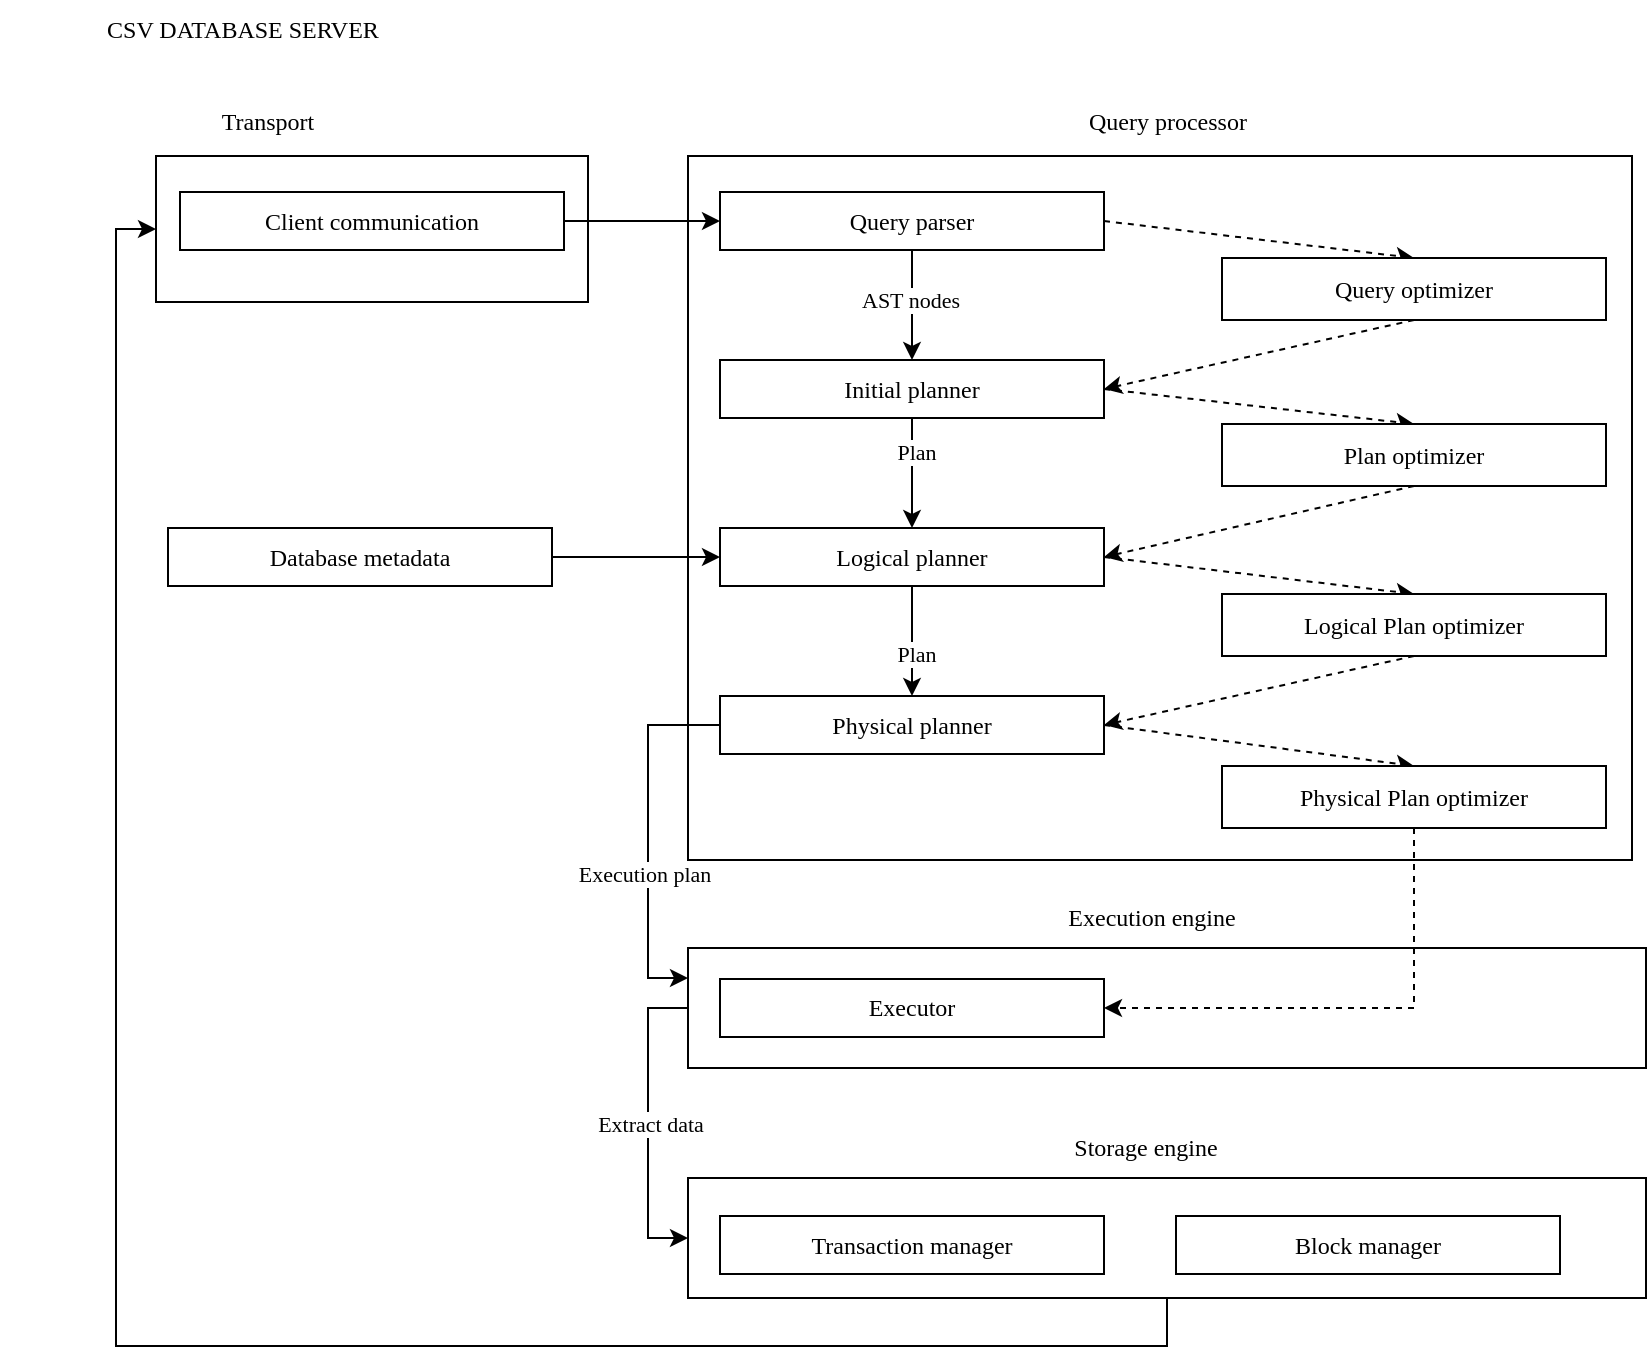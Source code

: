 <mxfile version="24.8.3" pages="3">
  <diagram id="ZJeyKCydG8jYvzj29axk" name="DB Server">
    <mxGraphModel dx="996" dy="569" grid="0" gridSize="10" guides="1" tooltips="1" connect="1" arrows="1" fold="1" page="1" pageScale="1" pageWidth="850" pageHeight="1100" math="0" shadow="0">
      <root>
        <mxCell id="0" />
        <mxCell id="1" parent="0" />
        <mxCell id="WxizI4OXyyZ4l9TDJIUF-4" value="" style="rounded=0;whiteSpace=wrap;html=1;fontFamily=Source Code Pro;fontSource=https%3A%2F%2Ffonts.googleapis.com%2Fcss%3Ffamily%3DSource%2BCode%2BPro;" parent="1" vertex="1">
          <mxGeometry x="359" y="85" width="472" height="352" as="geometry" />
        </mxCell>
        <mxCell id="WxizI4OXyyZ4l9TDJIUF-5" value="Query processor" style="text;html=1;align=center;verticalAlign=middle;whiteSpace=wrap;rounded=0;fontFamily=Source Code Pro;fontSource=https%3A%2F%2Ffonts.googleapis.com%2Fcss%3Ffamily%3DSource%2BCode%2BPro;" parent="1" vertex="1">
          <mxGeometry x="542.5" y="53" width="112" height="30" as="geometry" />
        </mxCell>
        <mxCell id="MJCL_ZzobsyUD83ll3R1-2" style="edgeStyle=orthogonalEdgeStyle;rounded=0;orthogonalLoop=1;jettySize=auto;html=1;fontFamily=Source Code Pro;fontSource=https%3A%2F%2Ffonts.googleapis.com%2Fcss%3Ffamily%3DSource%2BCode%2BPro;" parent="1" source="WxizI4OXyyZ4l9TDJIUF-6" target="MJCL_ZzobsyUD83ll3R1-1" edge="1">
          <mxGeometry relative="1" as="geometry" />
        </mxCell>
        <mxCell id="MJCL_ZzobsyUD83ll3R1-3" value="AST nodes" style="edgeLabel;html=1;align=center;verticalAlign=middle;resizable=0;points=[];fontFamily=Source Code Pro;fontSource=https%3A%2F%2Ffonts.googleapis.com%2Fcss%3Ffamily%3DSource%2BCode%2BPro;" parent="MJCL_ZzobsyUD83ll3R1-2" vertex="1" connectable="0">
          <mxGeometry x="-0.098" y="-1" relative="1" as="geometry">
            <mxPoint as="offset" />
          </mxGeometry>
        </mxCell>
        <mxCell id="MJCL_ZzobsyUD83ll3R1-5" style="rounded=0;orthogonalLoop=1;jettySize=auto;html=1;exitX=1;exitY=0.5;exitDx=0;exitDy=0;entryX=0.5;entryY=0;entryDx=0;entryDy=0;dashed=1;fontFamily=Source Code Pro;fontSource=https%3A%2F%2Ffonts.googleapis.com%2Fcss%3Ffamily%3DSource%2BCode%2BPro;" parent="1" source="WxizI4OXyyZ4l9TDJIUF-6" target="WxizI4OXyyZ4l9TDJIUF-7" edge="1">
          <mxGeometry relative="1" as="geometry" />
        </mxCell>
        <mxCell id="WxizI4OXyyZ4l9TDJIUF-6" value="Query parser" style="rounded=0;whiteSpace=wrap;html=1;fontFamily=Source Code Pro;fontSource=https%3A%2F%2Ffonts.googleapis.com%2Fcss%3Ffamily%3DSource%2BCode%2BPro;" parent="1" vertex="1">
          <mxGeometry x="375" y="103" width="192" height="29" as="geometry" />
        </mxCell>
        <mxCell id="MJCL_ZzobsyUD83ll3R1-6" style="rounded=0;orthogonalLoop=1;jettySize=auto;html=1;entryX=1;entryY=0.5;entryDx=0;entryDy=0;exitX=0.5;exitY=1;exitDx=0;exitDy=0;dashed=1;fontFamily=Source Code Pro;fontSource=https%3A%2F%2Ffonts.googleapis.com%2Fcss%3Ffamily%3DSource%2BCode%2BPro;" parent="1" source="WxizI4OXyyZ4l9TDJIUF-7" target="MJCL_ZzobsyUD83ll3R1-1" edge="1">
          <mxGeometry relative="1" as="geometry" />
        </mxCell>
        <mxCell id="WxizI4OXyyZ4l9TDJIUF-7" value="Query optimizer" style="rounded=0;whiteSpace=wrap;html=1;fontFamily=Source Code Pro;fontSource=https%3A%2F%2Ffonts.googleapis.com%2Fcss%3Ffamily%3DSource%2BCode%2BPro;" parent="1" vertex="1">
          <mxGeometry x="626" y="136" width="192" height="31" as="geometry" />
        </mxCell>
        <mxCell id="MJCL_ZzobsyUD83ll3R1-13" style="edgeStyle=orthogonalEdgeStyle;rounded=0;orthogonalLoop=1;jettySize=auto;html=1;entryX=0.5;entryY=0;entryDx=0;entryDy=0;fontFamily=Source Code Pro;fontSource=https%3A%2F%2Ffonts.googleapis.com%2Fcss%3Ffamily%3DSource%2BCode%2BPro;" parent="1" source="MJCL_ZzobsyUD83ll3R1-1" target="MJCL_ZzobsyUD83ll3R1-12" edge="1">
          <mxGeometry relative="1" as="geometry" />
        </mxCell>
        <mxCell id="MJCL_ZzobsyUD83ll3R1-22" value="Plan" style="edgeLabel;html=1;align=center;verticalAlign=middle;resizable=0;points=[];fontFamily=Source Code Pro;fontSource=https%3A%2F%2Ffonts.googleapis.com%2Fcss%3Ffamily%3DSource%2BCode%2BPro;" parent="MJCL_ZzobsyUD83ll3R1-13" vertex="1" connectable="0">
          <mxGeometry x="-0.4" y="2" relative="1" as="geometry">
            <mxPoint as="offset" />
          </mxGeometry>
        </mxCell>
        <mxCell id="MJCL_ZzobsyUD83ll3R1-16" style="rounded=0;orthogonalLoop=1;jettySize=auto;html=1;exitX=1;exitY=0.5;exitDx=0;exitDy=0;entryX=0.5;entryY=0;entryDx=0;entryDy=0;dashed=1;fontFamily=Source Code Pro;fontSource=https%3A%2F%2Ffonts.googleapis.com%2Fcss%3Ffamily%3DSource%2BCode%2BPro;" parent="1" source="MJCL_ZzobsyUD83ll3R1-1" target="MJCL_ZzobsyUD83ll3R1-14" edge="1">
          <mxGeometry relative="1" as="geometry" />
        </mxCell>
        <mxCell id="MJCL_ZzobsyUD83ll3R1-1" value="Initial planner" style="rounded=0;whiteSpace=wrap;html=1;fontFamily=Source Code Pro;fontSource=https%3A%2F%2Ffonts.googleapis.com%2Fcss%3Ffamily%3DSource%2BCode%2BPro;" parent="1" vertex="1">
          <mxGeometry x="375" y="187" width="192" height="29" as="geometry" />
        </mxCell>
        <mxCell id="MJCL_ZzobsyUD83ll3R1-9" style="edgeStyle=orthogonalEdgeStyle;rounded=0;orthogonalLoop=1;jettySize=auto;html=1;exitX=1;exitY=0.5;exitDx=0;exitDy=0;entryX=0;entryY=0.5;entryDx=0;entryDy=0;fontFamily=Source Code Pro;fontSource=https%3A%2F%2Ffonts.googleapis.com%2Fcss%3Ffamily%3DSource%2BCode%2BPro;" parent="1" source="MJCL_ZzobsyUD83ll3R1-8" target="MJCL_ZzobsyUD83ll3R1-12" edge="1">
          <mxGeometry relative="1" as="geometry" />
        </mxCell>
        <mxCell id="MJCL_ZzobsyUD83ll3R1-8" value="Database metadata" style="rounded=0;whiteSpace=wrap;html=1;fontFamily=Source Code Pro;fontSource=https%3A%2F%2Ffonts.googleapis.com%2Fcss%3Ffamily%3DSource%2BCode%2BPro;" parent="1" vertex="1">
          <mxGeometry x="99" y="271" width="192" height="29" as="geometry" />
        </mxCell>
        <mxCell id="MJCL_ZzobsyUD83ll3R1-20" style="rounded=0;orthogonalLoop=1;jettySize=auto;html=1;entryX=0.5;entryY=0;entryDx=0;entryDy=0;dashed=1;exitX=1;exitY=0.5;exitDx=0;exitDy=0;fontFamily=Source Code Pro;fontSource=https%3A%2F%2Ffonts.googleapis.com%2Fcss%3Ffamily%3DSource%2BCode%2BPro;" parent="1" source="MJCL_ZzobsyUD83ll3R1-12" target="MJCL_ZzobsyUD83ll3R1-19" edge="1">
          <mxGeometry relative="1" as="geometry" />
        </mxCell>
        <mxCell id="MJCL_ZzobsyUD83ll3R1-21" value="" style="edgeStyle=orthogonalEdgeStyle;rounded=0;orthogonalLoop=1;jettySize=auto;html=1;fontFamily=Source Code Pro;fontSource=https%3A%2F%2Ffonts.googleapis.com%2Fcss%3Ffamily%3DSource%2BCode%2BPro;" parent="1" source="MJCL_ZzobsyUD83ll3R1-12" target="MJCL_ZzobsyUD83ll3R1-18" edge="1">
          <mxGeometry relative="1" as="geometry" />
        </mxCell>
        <mxCell id="MJCL_ZzobsyUD83ll3R1-23" value="Plan" style="edgeLabel;html=1;align=center;verticalAlign=middle;resizable=0;points=[];fontFamily=Source Code Pro;fontSource=https%3A%2F%2Ffonts.googleapis.com%2Fcss%3Ffamily%3DSource%2BCode%2BPro;" parent="MJCL_ZzobsyUD83ll3R1-21" vertex="1" connectable="0">
          <mxGeometry x="0.227" y="2" relative="1" as="geometry">
            <mxPoint as="offset" />
          </mxGeometry>
        </mxCell>
        <mxCell id="MJCL_ZzobsyUD83ll3R1-12" value="Logical planner" style="rounded=0;whiteSpace=wrap;html=1;fontFamily=Source Code Pro;fontSource=https%3A%2F%2Ffonts.googleapis.com%2Fcss%3Ffamily%3DSource%2BCode%2BPro;" parent="1" vertex="1">
          <mxGeometry x="375" y="271" width="192" height="29" as="geometry" />
        </mxCell>
        <mxCell id="MJCL_ZzobsyUD83ll3R1-17" style="rounded=0;orthogonalLoop=1;jettySize=auto;html=1;exitX=0.5;exitY=1;exitDx=0;exitDy=0;entryX=1;entryY=0.5;entryDx=0;entryDy=0;dashed=1;fontFamily=Source Code Pro;fontSource=https%3A%2F%2Ffonts.googleapis.com%2Fcss%3Ffamily%3DSource%2BCode%2BPro;" parent="1" source="MJCL_ZzobsyUD83ll3R1-14" target="MJCL_ZzobsyUD83ll3R1-12" edge="1">
          <mxGeometry relative="1" as="geometry" />
        </mxCell>
        <mxCell id="MJCL_ZzobsyUD83ll3R1-14" value="Plan optimizer" style="rounded=0;whiteSpace=wrap;html=1;fontFamily=Source Code Pro;fontSource=https%3A%2F%2Ffonts.googleapis.com%2Fcss%3Ffamily%3DSource%2BCode%2BPro;" parent="1" vertex="1">
          <mxGeometry x="626" y="219" width="192" height="31" as="geometry" />
        </mxCell>
        <mxCell id="MJCL_ZzobsyUD83ll3R1-30" style="rounded=0;orthogonalLoop=1;jettySize=auto;html=1;exitX=1;exitY=0.5;exitDx=0;exitDy=0;entryX=0.5;entryY=0;entryDx=0;entryDy=0;dashed=1;fontFamily=Source Code Pro;fontSource=https%3A%2F%2Ffonts.googleapis.com%2Fcss%3Ffamily%3DSource%2BCode%2BPro;" parent="1" source="MJCL_ZzobsyUD83ll3R1-18" target="MJCL_ZzobsyUD83ll3R1-29" edge="1">
          <mxGeometry relative="1" as="geometry" />
        </mxCell>
        <mxCell id="MJCL_ZzobsyUD83ll3R1-39" style="edgeStyle=orthogonalEdgeStyle;rounded=0;orthogonalLoop=1;jettySize=auto;html=1;entryX=0;entryY=0.25;entryDx=0;entryDy=0;fontFamily=Source Code Pro;fontSource=https%3A%2F%2Ffonts.googleapis.com%2Fcss%3Ffamily%3DSource%2BCode%2BPro;" parent="1" source="MJCL_ZzobsyUD83ll3R1-18" target="MJCL_ZzobsyUD83ll3R1-25" edge="1">
          <mxGeometry relative="1" as="geometry">
            <Array as="points">
              <mxPoint x="339" y="370" />
              <mxPoint x="339" y="496" />
            </Array>
          </mxGeometry>
        </mxCell>
        <mxCell id="X58v9qE8UOtlCZ12k9Ub-4" value="Execution plan" style="edgeLabel;html=1;align=center;verticalAlign=middle;resizable=0;points=[];fontFamily=Source Code Pro;fontSource=https%3A%2F%2Ffonts.googleapis.com%2Fcss%3Ffamily%3DSource%2BCode%2BPro;" parent="MJCL_ZzobsyUD83ll3R1-39" vertex="1" connectable="0">
          <mxGeometry x="0.208" y="-2" relative="1" as="geometry">
            <mxPoint as="offset" />
          </mxGeometry>
        </mxCell>
        <mxCell id="MJCL_ZzobsyUD83ll3R1-18" value="Physical planner" style="rounded=0;whiteSpace=wrap;html=1;fontFamily=Source Code Pro;fontSource=https%3A%2F%2Ffonts.googleapis.com%2Fcss%3Ffamily%3DSource%2BCode%2BPro;" parent="1" vertex="1">
          <mxGeometry x="375" y="355" width="192" height="29" as="geometry" />
        </mxCell>
        <mxCell id="MJCL_ZzobsyUD83ll3R1-24" style="rounded=0;orthogonalLoop=1;jettySize=auto;html=1;exitX=0.5;exitY=1;exitDx=0;exitDy=0;entryX=1;entryY=0.5;entryDx=0;entryDy=0;dashed=1;fontFamily=Source Code Pro;fontSource=https%3A%2F%2Ffonts.googleapis.com%2Fcss%3Ffamily%3DSource%2BCode%2BPro;" parent="1" source="MJCL_ZzobsyUD83ll3R1-19" target="MJCL_ZzobsyUD83ll3R1-18" edge="1">
          <mxGeometry relative="1" as="geometry" />
        </mxCell>
        <mxCell id="MJCL_ZzobsyUD83ll3R1-19" value="Logical Plan optimizer" style="rounded=0;whiteSpace=wrap;html=1;fontFamily=Source Code Pro;fontSource=https%3A%2F%2Ffonts.googleapis.com%2Fcss%3Ffamily%3DSource%2BCode%2BPro;" parent="1" vertex="1">
          <mxGeometry x="626" y="304" width="192" height="31" as="geometry" />
        </mxCell>
        <mxCell id="MJCL_ZzobsyUD83ll3R1-38" style="edgeStyle=orthogonalEdgeStyle;rounded=0;orthogonalLoop=1;jettySize=auto;html=1;entryX=0;entryY=0.5;entryDx=0;entryDy=0;exitX=0;exitY=0.5;exitDx=0;exitDy=0;fontFamily=Source Code Pro;fontSource=https%3A%2F%2Ffonts.googleapis.com%2Fcss%3Ffamily%3DSource%2BCode%2BPro;" parent="1" source="MJCL_ZzobsyUD83ll3R1-25" target="MJCL_ZzobsyUD83ll3R1-33" edge="1">
          <mxGeometry relative="1" as="geometry" />
        </mxCell>
        <mxCell id="X58v9qE8UOtlCZ12k9Ub-5" value="Extract data" style="edgeLabel;html=1;align=center;verticalAlign=middle;resizable=0;points=[];fontFamily=Source Code Pro;fontSource=https%3A%2F%2Ffonts.googleapis.com%2Fcss%3Ffamily%3DSource%2BCode%2BPro;" parent="MJCL_ZzobsyUD83ll3R1-38" vertex="1" connectable="0">
          <mxGeometry x="0.003" y="1" relative="1" as="geometry">
            <mxPoint as="offset" />
          </mxGeometry>
        </mxCell>
        <mxCell id="MJCL_ZzobsyUD83ll3R1-25" value="" style="rounded=0;whiteSpace=wrap;html=1;fontFamily=Source Code Pro;fontSource=https%3A%2F%2Ffonts.googleapis.com%2Fcss%3Ffamily%3DSource%2BCode%2BPro;" parent="1" vertex="1">
          <mxGeometry x="359" y="481" width="479" height="60" as="geometry" />
        </mxCell>
        <mxCell id="MJCL_ZzobsyUD83ll3R1-26" value="Execution engine" style="text;html=1;align=center;verticalAlign=middle;whiteSpace=wrap;rounded=0;fontFamily=Source Code Pro;fontSource=https%3A%2F%2Ffonts.googleapis.com%2Fcss%3Ffamily%3DSource%2BCode%2BPro;" parent="1" vertex="1">
          <mxGeometry x="535" y="451" width="112" height="30" as="geometry" />
        </mxCell>
        <mxCell id="MJCL_ZzobsyUD83ll3R1-28" value="Executor" style="rounded=0;whiteSpace=wrap;html=1;fontFamily=Source Code Pro;fontSource=https%3A%2F%2Ffonts.googleapis.com%2Fcss%3Ffamily%3DSource%2BCode%2BPro;" parent="1" vertex="1">
          <mxGeometry x="375" y="496.5" width="192" height="29" as="geometry" />
        </mxCell>
        <mxCell id="MJCL_ZzobsyUD83ll3R1-32" style="edgeStyle=orthogonalEdgeStyle;rounded=0;orthogonalLoop=1;jettySize=auto;html=1;exitX=0.5;exitY=1;exitDx=0;exitDy=0;entryX=1;entryY=0.5;entryDx=0;entryDy=0;dashed=1;fontFamily=Source Code Pro;fontSource=https%3A%2F%2Ffonts.googleapis.com%2Fcss%3Ffamily%3DSource%2BCode%2BPro;" parent="1" source="MJCL_ZzobsyUD83ll3R1-29" target="MJCL_ZzobsyUD83ll3R1-28" edge="1">
          <mxGeometry relative="1" as="geometry" />
        </mxCell>
        <mxCell id="MJCL_ZzobsyUD83ll3R1-29" value="Physical Plan optimizer" style="rounded=0;whiteSpace=wrap;html=1;fontFamily=Source Code Pro;fontSource=https%3A%2F%2Ffonts.googleapis.com%2Fcss%3Ffamily%3DSource%2BCode%2BPro;" parent="1" vertex="1">
          <mxGeometry x="626" y="390" width="192" height="31" as="geometry" />
        </mxCell>
        <mxCell id="X58v9qE8UOtlCZ12k9Ub-3" style="edgeStyle=orthogonalEdgeStyle;rounded=0;orthogonalLoop=1;jettySize=auto;html=1;entryX=0;entryY=0.5;entryDx=0;entryDy=0;fontFamily=Source Code Pro;fontSource=https%3A%2F%2Ffonts.googleapis.com%2Fcss%3Ffamily%3DSource%2BCode%2BPro;" parent="1" source="MJCL_ZzobsyUD83ll3R1-33" target="MJCL_ZzobsyUD83ll3R1-40" edge="1">
          <mxGeometry relative="1" as="geometry">
            <Array as="points">
              <mxPoint x="598" y="680" />
              <mxPoint x="73" y="680" />
              <mxPoint x="73" y="122" />
            </Array>
          </mxGeometry>
        </mxCell>
        <mxCell id="MJCL_ZzobsyUD83ll3R1-33" value="" style="rounded=0;whiteSpace=wrap;html=1;fontFamily=Source Code Pro;fontSource=https%3A%2F%2Ffonts.googleapis.com%2Fcss%3Ffamily%3DSource%2BCode%2BPro;" parent="1" vertex="1">
          <mxGeometry x="359" y="596" width="479" height="60" as="geometry" />
        </mxCell>
        <mxCell id="MJCL_ZzobsyUD83ll3R1-34" value="Storage engine" style="text;html=1;align=center;verticalAlign=middle;whiteSpace=wrap;rounded=0;fontFamily=Source Code Pro;fontSource=https%3A%2F%2Ffonts.googleapis.com%2Fcss%3Ffamily%3DSource%2BCode%2BPro;" parent="1" vertex="1">
          <mxGeometry x="532" y="566" width="112" height="30" as="geometry" />
        </mxCell>
        <mxCell id="MJCL_ZzobsyUD83ll3R1-35" value="Transaction manager" style="rounded=0;whiteSpace=wrap;html=1;fontFamily=Source Code Pro;fontSource=https%3A%2F%2Ffonts.googleapis.com%2Fcss%3Ffamily%3DSource%2BCode%2BPro;" parent="1" vertex="1">
          <mxGeometry x="375" y="615" width="192" height="29" as="geometry" />
        </mxCell>
        <mxCell id="MJCL_ZzobsyUD83ll3R1-36" value="Block manager" style="rounded=0;whiteSpace=wrap;html=1;fontFamily=Source Code Pro;fontSource=https%3A%2F%2Ffonts.googleapis.com%2Fcss%3Ffamily%3DSource%2BCode%2BPro;" parent="1" vertex="1">
          <mxGeometry x="603" y="615" width="192" height="29" as="geometry" />
        </mxCell>
        <mxCell id="MJCL_ZzobsyUD83ll3R1-37" style="edgeStyle=orthogonalEdgeStyle;rounded=0;orthogonalLoop=1;jettySize=auto;html=1;exitX=0.5;exitY=1;exitDx=0;exitDy=0;fontFamily=Source Code Pro;fontSource=https%3A%2F%2Ffonts.googleapis.com%2Fcss%3Ffamily%3DSource%2BCode%2BPro;" parent="1" source="MJCL_ZzobsyUD83ll3R1-8" target="MJCL_ZzobsyUD83ll3R1-8" edge="1">
          <mxGeometry relative="1" as="geometry" />
        </mxCell>
        <mxCell id="MJCL_ZzobsyUD83ll3R1-40" value="" style="rounded=0;whiteSpace=wrap;html=1;fontFamily=Source Code Pro;fontSource=https%3A%2F%2Ffonts.googleapis.com%2Fcss%3Ffamily%3DSource%2BCode%2BPro;" parent="1" vertex="1">
          <mxGeometry x="93" y="85" width="216" height="73" as="geometry" />
        </mxCell>
        <mxCell id="MJCL_ZzobsyUD83ll3R1-41" value="Transport" style="text;html=1;align=center;verticalAlign=middle;whiteSpace=wrap;rounded=0;fontFamily=Source Code Pro;fontSource=https%3A%2F%2Ffonts.googleapis.com%2Fcss%3Ffamily%3DSource%2BCode%2BPro;" parent="1" vertex="1">
          <mxGeometry x="93" y="53" width="112" height="30" as="geometry" />
        </mxCell>
        <mxCell id="MJCL_ZzobsyUD83ll3R1-43" style="edgeStyle=orthogonalEdgeStyle;rounded=0;orthogonalLoop=1;jettySize=auto;html=1;entryX=0;entryY=0.5;entryDx=0;entryDy=0;fontFamily=Source Code Pro;fontSource=https%3A%2F%2Ffonts.googleapis.com%2Fcss%3Ffamily%3DSource%2BCode%2BPro;" parent="1" source="MJCL_ZzobsyUD83ll3R1-42" target="WxizI4OXyyZ4l9TDJIUF-6" edge="1">
          <mxGeometry relative="1" as="geometry" />
        </mxCell>
        <mxCell id="MJCL_ZzobsyUD83ll3R1-42" value="Client communication" style="rounded=0;whiteSpace=wrap;html=1;fontFamily=Source Code Pro;fontSource=https%3A%2F%2Ffonts.googleapis.com%2Fcss%3Ffamily%3DSource%2BCode%2BPro;" parent="1" vertex="1">
          <mxGeometry x="105" y="103" width="192" height="29" as="geometry" />
        </mxCell>
        <mxCell id="X58v9qE8UOtlCZ12k9Ub-1" value="CSV DATABASE SERVER" style="text;html=1;align=center;verticalAlign=middle;whiteSpace=wrap;rounded=0;fontFamily=Source Code Pro;fontSource=https%3A%2F%2Ffonts.googleapis.com%2Fcss%3Ffamily%3DSource%2BCode%2BPro;" parent="1" vertex="1">
          <mxGeometry x="15" y="7" width="243" height="30" as="geometry" />
        </mxCell>
      </root>
    </mxGraphModel>
  </diagram>
  <diagram id="PaK5P4QrIbS_y6s2ydXr" name="Transport">
    <mxGraphModel dx="996" dy="569" grid="0" gridSize="10" guides="1" tooltips="1" connect="1" arrows="1" fold="1" page="1" pageScale="1" pageWidth="850" pageHeight="1100" math="0" shadow="0">
      <root>
        <mxCell id="0" />
        <mxCell id="1" parent="0" />
        <mxCell id="4sREuUIhADithnzwrGFS-1" value="Transport&amp;nbsp;" style="swimlane;fontStyle=1;align=center;verticalAlign=top;childLayout=stackLayout;horizontal=1;startSize=26;horizontalStack=0;resizeParent=1;resizeParentMax=0;resizeLast=0;collapsible=1;marginBottom=0;whiteSpace=wrap;html=1;fontFamily=Source Code Pro;fontSource=https%3A%2F%2Ffonts.googleapis.com%2Fcss%3Ffamily%3DSource%2BCode%2BPro;" vertex="1" parent="1">
          <mxGeometry x="300" y="200" width="160" height="138" as="geometry" />
        </mxCell>
        <mxCell id="4sREuUIhADithnzwrGFS-2" value="" style="line;strokeWidth=1;fillColor=none;align=left;verticalAlign=middle;spacingTop=-1;spacingLeft=3;spacingRight=3;rotatable=0;labelPosition=right;points=[];portConstraint=eastwest;strokeColor=inherit;fontFamily=Source Code Pro;fontSource=https%3A%2F%2Ffonts.googleapis.com%2Fcss%3Ffamily%3DSource%2BCode%2BPro;" vertex="1" parent="4sREuUIhADithnzwrGFS-1">
          <mxGeometry y="26" width="160" height="8" as="geometry" />
        </mxCell>
        <mxCell id="4sREuUIhADithnzwrGFS-3" value="+ open():" style="text;strokeColor=none;fillColor=none;align=left;verticalAlign=top;spacingLeft=4;spacingRight=4;overflow=hidden;rotatable=0;points=[[0,0.5],[1,0.5]];portConstraint=eastwest;whiteSpace=wrap;html=1;fontFamily=Source Code Pro;fontSource=https%3A%2F%2Ffonts.googleapis.com%2Fcss%3Ffamily%3DSource%2BCode%2BPro;" vertex="1" parent="4sREuUIhADithnzwrGFS-1">
          <mxGeometry y="34" width="160" height="26" as="geometry" />
        </mxCell>
        <mxCell id="4sREuUIhADithnzwrGFS-4" value="+ close():&amp;nbsp;" style="text;strokeColor=none;fillColor=none;align=left;verticalAlign=top;spacingLeft=4;spacingRight=4;overflow=hidden;rotatable=0;points=[[0,0.5],[1,0.5]];portConstraint=eastwest;whiteSpace=wrap;html=1;fontFamily=Source Code Pro;fontSource=https%3A%2F%2Ffonts.googleapis.com%2Fcss%3Ffamily%3DSource%2BCode%2BPro;" vertex="1" parent="4sREuUIhADithnzwrGFS-1">
          <mxGeometry y="60" width="160" height="26" as="geometry" />
        </mxCell>
        <mxCell id="4sREuUIhADithnzwrGFS-5" value="+ query():" style="text;strokeColor=none;fillColor=none;align=left;verticalAlign=top;spacingLeft=4;spacingRight=4;overflow=hidden;rotatable=0;points=[[0,0.5],[1,0.5]];portConstraint=eastwest;whiteSpace=wrap;html=1;fontFamily=Source Code Pro;fontSource=https%3A%2F%2Ffonts.googleapis.com%2Fcss%3Ffamily%3DSource%2BCode%2BPro;" vertex="1" parent="4sREuUIhADithnzwrGFS-1">
          <mxGeometry y="86" width="160" height="26" as="geometry" />
        </mxCell>
        <mxCell id="4sREuUIhADithnzwrGFS-6" value="+ fetch_next()" style="text;strokeColor=none;fillColor=none;align=left;verticalAlign=top;spacingLeft=4;spacingRight=4;overflow=hidden;rotatable=0;points=[[0,0.5],[1,0.5]];portConstraint=eastwest;whiteSpace=wrap;html=1;fontFamily=Source Code Pro;fontSource=https%3A%2F%2Ffonts.googleapis.com%2Fcss%3Ffamily%3DSource%2BCode%2BPro;" vertex="1" parent="4sREuUIhADithnzwrGFS-1">
          <mxGeometry y="112" width="160" height="26" as="geometry" />
        </mxCell>
        <mxCell id="4sREuUIhADithnzwrGFS-7" value="" style="endArrow=classic;html=1;rounded=0;entryX=0;entryY=0.5;entryDx=0;entryDy=0;fontFamily=Source Code Pro;fontSource=https%3A%2F%2Ffonts.googleapis.com%2Fcss%3Ffamily%3DSource%2BCode%2BPro;" edge="1" parent="1" target="4sREuUIhADithnzwrGFS-4">
          <mxGeometry width="50" height="50" relative="1" as="geometry">
            <mxPoint x="160" y="273" as="sourcePoint" />
            <mxPoint x="210" y="260" as="targetPoint" />
          </mxGeometry>
        </mxCell>
        <mxCell id="4sREuUIhADithnzwrGFS-8" value="Client interface" style="text;html=1;align=center;verticalAlign=middle;whiteSpace=wrap;rounded=0;fontFamily=Source Code Pro;fontSource=https%3A%2F%2Ffonts.googleapis.com%2Fcss%3Ffamily%3DSource%2BCode%2BPro;" vertex="1" parent="1">
          <mxGeometry x="80" y="260" width="60" height="30" as="geometry" />
        </mxCell>
        <mxCell id="4sREuUIhADithnzwrGFS-9" value="Transport layer: Handling client request and network" style="text;html=1;align=center;verticalAlign=middle;whiteSpace=wrap;rounded=0;fontFamily=Source Code Pro;fontSource=https%3A%2F%2Ffonts.googleapis.com%2Fcss%3Ffamily%3DSource%2BCode%2BPro;" vertex="1" parent="1">
          <mxGeometry x="84" y="60" width="433" height="30" as="geometry" />
        </mxCell>
        <mxCell id="4sREuUIhADithnzwrGFS-10" value="" style="endArrow=classic;html=1;rounded=0;entryX=0;entryY=0.5;entryDx=0;entryDy=0;fontFamily=Source Code Pro;fontSource=https%3A%2F%2Ffonts.googleapis.com%2Fcss%3Ffamily%3DSource%2BCode%2BPro;" edge="1" parent="1">
          <mxGeometry width="50" height="50" relative="1" as="geometry">
            <mxPoint x="460" y="274.5" as="sourcePoint" />
            <mxPoint x="600" y="274.5" as="targetPoint" />
          </mxGeometry>
        </mxCell>
        <mxCell id="4sREuUIhADithnzwrGFS-11" value="DB Controller" style="text;html=1;align=center;verticalAlign=middle;whiteSpace=wrap;rounded=0;fontFamily=Source Code Pro;fontSource=https%3A%2F%2Ffonts.googleapis.com%2Fcss%3Ffamily%3DSource%2BCode%2BPro;" vertex="1" parent="1">
          <mxGeometry x="614" y="260" width="60" height="30" as="geometry" />
        </mxCell>
      </root>
    </mxGraphModel>
  </diagram>
  <diagram id="BzGdpBcB-blG2JNSWgJd" name="DB Controller">
    <mxGraphModel dx="996" dy="619" grid="0" gridSize="10" guides="1" tooltips="1" connect="1" arrows="1" fold="1" page="1" pageScale="1" pageWidth="1654" pageHeight="1169" math="0" shadow="0">
      <root>
        <mxCell id="0" />
        <mxCell id="1" parent="0" />
        <mxCell id="pP3oqSUNXqRz2xSubAqH-9" value="" style="rounded=0;whiteSpace=wrap;html=1;fillColor=#fff2cc;strokeColor=#d6b656;fontFamily=Source Code Pro;fontSource=https%3A%2F%2Ffonts.googleapis.com%2Fcss%3Ffamily%3DSource%2BCode%2BPro;" parent="1" vertex="1">
          <mxGeometry x="746" y="66" width="697" height="311" as="geometry" />
        </mxCell>
        <mxCell id="wD9UqjefQY-Ao8iBtKAN-4" value="DBController" style="swimlane;fontStyle=1;align=center;verticalAlign=top;childLayout=stackLayout;horizontal=1;startSize=26;horizontalStack=0;resizeParent=1;resizeParentMax=0;resizeLast=0;collapsible=1;marginBottom=0;whiteSpace=wrap;html=1;fontFamily=Source Code Pro;fontSource=https%3A%2F%2Ffonts.googleapis.com%2Fcss%3Ffamily%3DSource%2BCode%2BPro;" parent="1" vertex="1">
          <mxGeometry x="345" y="390" width="490" height="138" as="geometry" />
        </mxCell>
        <mxCell id="wD9UqjefQY-Ao8iBtKAN-6" value="" style="line;strokeWidth=1;fillColor=none;align=left;verticalAlign=middle;spacingTop=-1;spacingLeft=3;spacingRight=3;rotatable=0;labelPosition=right;points=[];portConstraint=eastwest;strokeColor=inherit;fontFamily=Source Code Pro;fontSource=https%3A%2F%2Ffonts.googleapis.com%2Fcss%3Ffamily%3DSource%2BCode%2BPro;" parent="wD9UqjefQY-Ao8iBtKAN-4" vertex="1">
          <mxGeometry y="26" width="490" height="8" as="geometry" />
        </mxCell>
        <mxCell id="wD9UqjefQY-Ao8iBtKAN-16" value="connect(folder: str|Path): ConnectionIdentity" style="text;strokeColor=none;fillColor=none;align=left;verticalAlign=top;spacingLeft=4;spacingRight=4;overflow=hidden;rotatable=0;points=[[0,0.5],[1,0.5]];portConstraint=eastwest;whiteSpace=wrap;html=1;fontFamily=Source Code Pro;fontSource=https%3A%2F%2Ffonts.googleapis.com%2Fcss%3Ffamily%3DSource%2BCode%2BPro;" parent="wD9UqjefQY-Ao8iBtKAN-4" vertex="1">
          <mxGeometry y="34" width="490" height="26" as="geometry" />
        </mxCell>
        <mxCell id="wD9UqjefQY-Ao8iBtKAN-15" value="disconnect(con: ConnectionIdentity)" style="text;strokeColor=none;fillColor=none;align=left;verticalAlign=top;spacingLeft=4;spacingRight=4;overflow=hidden;rotatable=0;points=[[0,0.5],[1,0.5]];portConstraint=eastwest;whiteSpace=wrap;html=1;fontFamily=Source Code Pro;fontSource=https%3A%2F%2Ffonts.googleapis.com%2Fcss%3Ffamily%3DSource%2BCode%2BPro;" parent="wD9UqjefQY-Ao8iBtKAN-4" vertex="1">
          <mxGeometry y="60" width="490" height="26" as="geometry" />
        </mxCell>
        <mxCell id="wD9UqjefQY-Ao8iBtKAN-22" value="execute_sql(con: ConnectionIdentity, sql_str) -&amp;gt; query_id" style="text;strokeColor=none;fillColor=none;align=left;verticalAlign=top;spacingLeft=4;spacingRight=4;overflow=hidden;rotatable=0;points=[[0,0.5],[1,0.5]];portConstraint=eastwest;whiteSpace=wrap;html=1;fontFamily=Source Code Pro;fontSource=https%3A%2F%2Ffonts.googleapis.com%2Fcss%3Ffamily%3DSource%2BCode%2BPro;" parent="wD9UqjefQY-Ao8iBtKAN-4" vertex="1">
          <mxGeometry y="86" width="490" height="26" as="geometry" />
        </mxCell>
        <mxCell id="wD9UqjefQY-Ao8iBtKAN-27" value="fetch_next(con: Connection, query_id: str): -&amp;gt; dict" style="text;strokeColor=none;fillColor=none;align=left;verticalAlign=top;spacingLeft=4;spacingRight=4;overflow=hidden;rotatable=0;points=[[0,0.5],[1,0.5]];portConstraint=eastwest;whiteSpace=wrap;html=1;fontFamily=Source Code Pro;fontSource=https%3A%2F%2Ffonts.googleapis.com%2Fcss%3Ffamily%3DSource%2BCode%2BPro;" parent="wD9UqjefQY-Ao8iBtKAN-4" vertex="1">
          <mxGeometry y="112" width="490" height="26" as="geometry" />
        </mxCell>
        <mxCell id="wD9UqjefQY-Ao8iBtKAN-17" value="ConnectionIdentity" style="swimlane;fontStyle=1;align=center;verticalAlign=top;childLayout=stackLayout;horizontal=1;startSize=26;horizontalStack=0;resizeParent=1;resizeParentMax=0;resizeLast=0;collapsible=1;marginBottom=0;whiteSpace=wrap;html=1;fontFamily=Source Code Pro;fontSource=https%3A%2F%2Ffonts.googleapis.com%2Fcss%3Ffamily%3DSource%2BCode%2BPro;" parent="1" vertex="1">
          <mxGeometry x="306" y="161" width="167" height="216" as="geometry" />
        </mxCell>
        <mxCell id="wD9UqjefQY-Ao8iBtKAN-18" value="id" style="text;strokeColor=none;fillColor=none;align=left;verticalAlign=top;spacingLeft=4;spacingRight=4;overflow=hidden;rotatable=0;points=[[0,0.5],[1,0.5]];portConstraint=eastwest;whiteSpace=wrap;html=1;fontFamily=Source Code Pro;fontSource=https%3A%2F%2Ffonts.googleapis.com%2Fcss%3Ffamily%3DSource%2BCode%2BPro;" parent="wD9UqjefQY-Ao8iBtKAN-17" vertex="1">
          <mxGeometry y="26" width="167" height="26" as="geometry" />
        </mxCell>
        <mxCell id="HBNKxupEHIowrGOEOryx-8" value="status" style="text;strokeColor=none;fillColor=none;align=left;verticalAlign=top;spacingLeft=4;spacingRight=4;overflow=hidden;rotatable=0;points=[[0,0.5],[1,0.5]];portConstraint=eastwest;whiteSpace=wrap;html=1;fontFamily=Source Code Pro;fontSource=https%3A%2F%2Ffonts.googleapis.com%2Fcss%3Ffamily%3DSource%2BCode%2BPro;" parent="wD9UqjefQY-Ao8iBtKAN-17" vertex="1">
          <mxGeometry y="52" width="167" height="26" as="geometry" />
        </mxCell>
        <mxCell id="HBNKxupEHIowrGOEOryx-9" value="createdAt" style="text;strokeColor=none;fillColor=none;align=left;verticalAlign=top;spacingLeft=4;spacingRight=4;overflow=hidden;rotatable=0;points=[[0,0.5],[1,0.5]];portConstraint=eastwest;whiteSpace=wrap;html=1;fontFamily=Source Code Pro;fontSource=https%3A%2F%2Ffonts.googleapis.com%2Fcss%3Ffamily%3DSource%2BCode%2BPro;" parent="wD9UqjefQY-Ao8iBtKAN-17" vertex="1">
          <mxGeometry y="78" width="167" height="26" as="geometry" />
        </mxCell>
        <mxCell id="oT7ZhfUnOxk8PlMInmZS-3" value="folder_path" style="text;strokeColor=none;fillColor=none;align=left;verticalAlign=top;spacingLeft=4;spacingRight=4;overflow=hidden;rotatable=0;points=[[0,0.5],[1,0.5]];portConstraint=eastwest;whiteSpace=wrap;html=1;fontFamily=Source Code Pro;fontSource=https%3A%2F%2Ffonts.googleapis.com%2Fcss%3Ffamily%3DSource%2BCode%2BPro;" vertex="1" parent="wD9UqjefQY-Ao8iBtKAN-17">
          <mxGeometry y="104" width="167" height="26" as="geometry" />
        </mxCell>
        <mxCell id="oT7ZhfUnOxk8PlMInmZS-2" value="query_result" style="text;strokeColor=none;fillColor=none;align=left;verticalAlign=top;spacingLeft=4;spacingRight=4;overflow=hidden;rotatable=0;points=[[0,0.5],[1,0.5]];portConstraint=eastwest;whiteSpace=wrap;html=1;fontFamily=Source Code Pro;fontSource=https%3A%2F%2Ffonts.googleapis.com%2Fcss%3Ffamily%3DSource%2BCode%2BPro;" vertex="1" parent="wD9UqjefQY-Ao8iBtKAN-17">
          <mxGeometry y="130" width="167" height="26" as="geometry" />
        </mxCell>
        <mxCell id="wD9UqjefQY-Ao8iBtKAN-19" value="" style="line;strokeWidth=1;fillColor=none;align=left;verticalAlign=middle;spacingTop=-1;spacingLeft=3;spacingRight=3;rotatable=0;labelPosition=right;points=[];portConstraint=eastwest;strokeColor=inherit;fontFamily=Source Code Pro;fontSource=https%3A%2F%2Ffonts.googleapis.com%2Fcss%3Ffamily%3DSource%2BCode%2BPro;" parent="wD9UqjefQY-Ao8iBtKAN-17" vertex="1">
          <mxGeometry y="156" width="167" height="8" as="geometry" />
        </mxCell>
        <mxCell id="wD9UqjefQY-Ao8iBtKAN-29" value="get_id()" style="text;strokeColor=none;fillColor=none;align=left;verticalAlign=top;spacingLeft=4;spacingRight=4;overflow=hidden;rotatable=0;points=[[0,0.5],[1,0.5]];portConstraint=eastwest;whiteSpace=wrap;html=1;fontFamily=Source Code Pro;fontSource=https%3A%2F%2Ffonts.googleapis.com%2Fcss%3Ffamily%3DSource%2BCode%2BPro;" parent="wD9UqjefQY-Ao8iBtKAN-17" vertex="1">
          <mxGeometry y="164" width="167" height="26" as="geometry" />
        </mxCell>
        <mxCell id="wD9UqjefQY-Ao8iBtKAN-74" value="delete()" style="text;strokeColor=none;fillColor=none;align=left;verticalAlign=top;spacingLeft=4;spacingRight=4;overflow=hidden;rotatable=0;points=[[0,0.5],[1,0.5]];portConstraint=eastwest;whiteSpace=wrap;html=1;fontFamily=Source Code Pro;fontSource=https%3A%2F%2Ffonts.googleapis.com%2Fcss%3Ffamily%3DSource%2BCode%2BPro;" parent="wD9UqjefQY-Ao8iBtKAN-17" vertex="1">
          <mxGeometry y="190" width="167" height="26" as="geometry" />
        </mxCell>
        <mxCell id="wD9UqjefQY-Ao8iBtKAN-49" value="QueryParser" style="swimlane;fontStyle=1;align=center;verticalAlign=top;childLayout=stackLayout;horizontal=1;startSize=26;horizontalStack=0;resizeParent=1;resizeParentMax=0;resizeLast=0;collapsible=1;marginBottom=0;whiteSpace=wrap;html=1;fontFamily=Source Code Pro;fontSource=https%3A%2F%2Ffonts.googleapis.com%2Fcss%3Ffamily%3DSource%2BCode%2BPro;" parent="1" vertex="1">
          <mxGeometry x="773" y="131" width="296" height="60" as="geometry" />
        </mxCell>
        <mxCell id="wD9UqjefQY-Ao8iBtKAN-51" value="" style="line;strokeWidth=1;fillColor=none;align=left;verticalAlign=middle;spacingTop=-1;spacingLeft=3;spacingRight=3;rotatable=0;labelPosition=right;points=[];portConstraint=eastwest;strokeColor=inherit;fontFamily=Source Code Pro;fontSource=https%3A%2F%2Ffonts.googleapis.com%2Fcss%3Ffamily%3DSource%2BCode%2BPro;" parent="wD9UqjefQY-Ao8iBtKAN-49" vertex="1">
          <mxGeometry y="26" width="296" height="8" as="geometry" />
        </mxCell>
        <mxCell id="wD9UqjefQY-Ao8iBtKAN-52" value="parse(expr: string)-&amp;gt; AST&amp;nbsp;" style="text;strokeColor=none;fillColor=none;align=left;verticalAlign=top;spacingLeft=4;spacingRight=4;overflow=hidden;rotatable=0;points=[[0,0.5],[1,0.5]];portConstraint=eastwest;whiteSpace=wrap;html=1;fontFamily=Source Code Pro;fontSource=https%3A%2F%2Ffonts.googleapis.com%2Fcss%3Ffamily%3DSource%2BCode%2BPro;" parent="wD9UqjefQY-Ao8iBtKAN-49" vertex="1">
          <mxGeometry y="34" width="296" height="26" as="geometry" />
        </mxCell>
        <mxCell id="wD9UqjefQY-Ao8iBtKAN-55" value="QueryPlanner" style="swimlane;fontStyle=1;align=center;verticalAlign=top;childLayout=stackLayout;horizontal=1;startSize=26;horizontalStack=0;resizeParent=1;resizeParentMax=0;resizeLast=0;collapsible=1;marginBottom=0;whiteSpace=wrap;html=1;fontFamily=Source Code Pro;fontSource=https%3A%2F%2Ffonts.googleapis.com%2Fcss%3Ffamily%3DSource%2BCode%2BPro;" parent="1" vertex="1">
          <mxGeometry x="773" y="258" width="288" height="60" as="geometry" />
        </mxCell>
        <mxCell id="wD9UqjefQY-Ao8iBtKAN-57" value="" style="line;strokeWidth=1;fillColor=none;align=left;verticalAlign=middle;spacingTop=-1;spacingLeft=3;spacingRight=3;rotatable=0;labelPosition=right;points=[];portConstraint=eastwest;strokeColor=inherit;fontFamily=Source Code Pro;fontSource=https%3A%2F%2Ffonts.googleapis.com%2Fcss%3Ffamily%3DSource%2BCode%2BPro;" parent="wD9UqjefQY-Ao8iBtKAN-55" vertex="1">
          <mxGeometry y="26" width="288" height="8" as="geometry" />
        </mxCell>
        <mxCell id="wD9UqjefQY-Ao8iBtKAN-60" value="build(ast: ASTNode) -&amp;gt; ExecutionPlan" style="text;strokeColor=none;fillColor=none;align=left;verticalAlign=top;spacingLeft=4;spacingRight=4;overflow=hidden;rotatable=0;points=[[0,0.5],[1,0.5]];portConstraint=eastwest;whiteSpace=wrap;html=1;fontFamily=Source Code Pro;fontSource=https%3A%2F%2Ffonts.googleapis.com%2Fcss%3Ffamily%3DSource%2BCode%2BPro;" parent="wD9UqjefQY-Ao8iBtKAN-55" vertex="1">
          <mxGeometry y="34" width="288" height="26" as="geometry" />
        </mxCell>
        <mxCell id="HBNKxupEHIowrGOEOryx-15" value="" style="endArrow=none;startArrow=none;endFill=0;startFill=0;endSize=8;html=1;verticalAlign=bottom;labelBackgroundColor=none;strokeWidth=1;rounded=0;exitX=1;exitY=0.5;exitDx=0;exitDy=0;edgeStyle=orthogonalEdgeStyle;fontFamily=Source Code Pro;fontSource=https%3A%2F%2Ffonts.googleapis.com%2Fcss%3Ffamily%3DSource%2BCode%2BPro;" parent="1" source="HBNKxupEHIowrGOEOryx-9" edge="1">
          <mxGeometry width="160" relative="1" as="geometry">
            <mxPoint x="743" y="359" as="sourcePoint" />
            <mxPoint x="537" y="389" as="targetPoint" />
          </mxGeometry>
        </mxCell>
        <mxCell id="HBNKxupEHIowrGOEOryx-16" value="Create" style="edgeLabel;html=1;align=center;verticalAlign=middle;resizable=0;points=[];fontFamily=Source Code Pro;fontSource=https%3A%2F%2Ffonts.googleapis.com%2Fcss%3Ffamily%3DSource%2BCode%2BPro;" parent="HBNKxupEHIowrGOEOryx-15" vertex="1" connectable="0">
          <mxGeometry x="-0.078" y="2" relative="1" as="geometry">
            <mxPoint as="offset" />
          </mxGeometry>
        </mxCell>
        <mxCell id="pP3oqSUNXqRz2xSubAqH-10" value="&lt;b&gt;&lt;font style=&quot;font-size: 16px;&quot;&gt;query_engine&lt;/font&gt;&lt;/b&gt;" style="text;html=1;align=center;verticalAlign=middle;whiteSpace=wrap;rounded=0;fontSize=13;fontFamily=Source Code Pro;fontSource=https%3A%2F%2Ffonts.googleapis.com%2Fcss%3Ffamily%3DSource%2BCode%2BPro;" parent="1" vertex="1">
          <mxGeometry x="767" y="79" width="130" height="30" as="geometry" />
        </mxCell>
        <mxCell id="OMrkX8_pW53tHAgEySwD-1" value="&amp;lt;&amp;lt;import&amp;gt;&amp;gt;" style="endArrow=open;startArrow=none;endFill=0;startFill=0;endSize=8;html=1;verticalAlign=bottom;dashed=1;labelBackgroundColor=none;rounded=0;exitX=0;exitY=0.25;exitDx=0;exitDy=0;edgeStyle=orthogonalEdgeStyle;entryX=0.75;entryY=0;entryDx=0;entryDy=0;fontFamily=Source Code Pro;fontSource=https%3A%2F%2Ffonts.googleapis.com%2Fcss%3Ffamily%3DSource%2BCode%2BPro;" parent="1" source="pP3oqSUNXqRz2xSubAqH-9" target="wD9UqjefQY-Ao8iBtKAN-4" edge="1">
          <mxGeometry width="160" relative="1" as="geometry">
            <mxPoint x="428" y="449" as="sourcePoint" />
            <mxPoint x="726" y="424" as="targetPoint" />
          </mxGeometry>
        </mxCell>
        <mxCell id="otnK8oPFKBBXWEZ_4e9c-3" value="" style="rounded=0;whiteSpace=wrap;html=1;fillColor=#d5e8d4;strokeColor=#82b366;" parent="1" vertex="1">
          <mxGeometry x="336" y="559" width="329" height="183" as="geometry" />
        </mxCell>
        <mxCell id="4QAcRoPb2_UixOjEVnQx-1" value="" style="endArrow=classic;html=1;rounded=0;fontFamily=Source Code Pro;fontSource=https%3A%2F%2Ffonts.googleapis.com%2Fcss%3Ffamily%3DSource%2BCode%2BPro;fontSize=16;" parent="1" edge="1">
          <mxGeometry width="50" height="50" relative="1" as="geometry">
            <mxPoint x="94" y="392" as="sourcePoint" />
            <mxPoint x="228" y="392" as="targetPoint" />
          </mxGeometry>
        </mxCell>
        <mxCell id="kpwmMUvncd_iCTtxJH3v-24" value="Query" style="edgeLabel;html=1;align=center;verticalAlign=middle;resizable=0;points=[];fontFamily=Source Code Pro;fontSource=https%3A%2F%2Ffonts.googleapis.com%2Fcss%3Ffamily%3DSource%2BCode%2BPro;fontSize=16;" parent="4QAcRoPb2_UixOjEVnQx-1" vertex="1" connectable="0">
          <mxGeometry x="0.003" y="-2" relative="1" as="geometry">
            <mxPoint as="offset" />
          </mxGeometry>
        </mxCell>
        <mxCell id="4QAcRoPb2_UixOjEVnQx-4" value="&lt;b&gt;data_storage&lt;/b&gt;" style="text;html=1;align=left;verticalAlign=middle;whiteSpace=wrap;rounded=0;fontSize=16;fontFamily=Source Code Pro;fontSource=https%3A%2F%2Ffonts.googleapis.com%2Fcss%3Ffamily%3DSource%2BCode%2BPro;" parent="1" vertex="1">
          <mxGeometry x="356" y="567.99" width="193" height="41" as="geometry" />
        </mxCell>
        <mxCell id="4QAcRoPb2_UixOjEVnQx-5" value="FileManager" style="swimlane;fontStyle=1;align=center;verticalAlign=top;childLayout=stackLayout;horizontal=1;startSize=26;horizontalStack=0;resizeParent=1;resizeParentMax=0;resizeLast=0;collapsible=1;marginBottom=0;whiteSpace=wrap;html=1;fontFamily=Source Code Pro;fontSource=https%3A%2F%2Ffonts.googleapis.com%2Fcss%3Ffamily%3DSource%2BCode%2BPro;" parent="1" vertex="1">
          <mxGeometry x="343" y="617.99" width="308" height="104" as="geometry" />
        </mxCell>
        <mxCell id="4QAcRoPb2_UixOjEVnQx-8" value="" style="line;strokeWidth=1;fillColor=none;align=left;verticalAlign=middle;spacingTop=-1;spacingLeft=3;spacingRight=3;rotatable=0;labelPosition=right;points=[];portConstraint=eastwest;strokeColor=inherit;fontFamily=Source Code Pro;fontSource=https%3A%2F%2Ffonts.googleapis.com%2Fcss%3Ffamily%3DSource%2BCode%2BPro;" parent="4QAcRoPb2_UixOjEVnQx-5" vertex="1">
          <mxGeometry y="26" width="308" height="8" as="geometry" />
        </mxCell>
        <mxCell id="4QAcRoPb2_UixOjEVnQx-9" value="create_file(con: ConnectionIdentity, file_name, data):" style="text;strokeColor=none;fillColor=none;align=left;verticalAlign=top;spacingLeft=4;spacingRight=4;overflow=hidden;rotatable=0;points=[[0,0.5],[1,0.5]];portConstraint=eastwest;whiteSpace=wrap;html=1;fontFamily=Source Code Pro;fontSource=https%3A%2F%2Ffonts.googleapis.com%2Fcss%3Ffamily%3DSource%2BCode%2BPro;" parent="4QAcRoPb2_UixOjEVnQx-5" vertex="1">
          <mxGeometry y="34" width="308" height="34" as="geometry" />
        </mxCell>
        <mxCell id="4QAcRoPb2_UixOjEVnQx-10" value="get_file(con: ConnectionIdentity, file_name):" style="text;strokeColor=none;fillColor=none;align=left;verticalAlign=top;spacingLeft=4;spacingRight=4;overflow=hidden;rotatable=0;points=[[0,0.5],[1,0.5]];portConstraint=eastwest;whiteSpace=wrap;html=1;fontFamily=Source Code Pro;fontSource=https%3A%2F%2Ffonts.googleapis.com%2Fcss%3Ffamily%3DSource%2BCode%2BPro;" parent="4QAcRoPb2_UixOjEVnQx-5" vertex="1">
          <mxGeometry y="68" width="308" height="36" as="geometry" />
        </mxCell>
        <mxCell id="kpwmMUvncd_iCTtxJH3v-8" value="QueryExecutor" style="swimlane;fontStyle=1;align=center;verticalAlign=top;childLayout=stackLayout;horizontal=1;startSize=26;horizontalStack=0;resizeParent=1;resizeParentMax=0;resizeLast=0;collapsible=1;marginBottom=0;whiteSpace=wrap;html=1;fontFamily=Source Code Pro;fontSource=https%3A%2F%2Ffonts.googleapis.com%2Fcss%3Ffamily%3DSource%2BCode%2BPro;" parent="1" vertex="1">
          <mxGeometry x="859" y="604" width="214" height="83" as="geometry" />
        </mxCell>
        <mxCell id="kpwmMUvncd_iCTtxJH3v-11" value="" style="line;strokeWidth=1;fillColor=none;align=left;verticalAlign=middle;spacingTop=-1;spacingLeft=3;spacingRight=3;rotatable=0;labelPosition=right;points=[];portConstraint=eastwest;strokeColor=inherit;fontFamily=Source Code Pro;fontSource=https%3A%2F%2Ffonts.googleapis.com%2Fcss%3Ffamily%3DSource%2BCode%2BPro;" parent="kpwmMUvncd_iCTtxJH3v-8" vertex="1">
          <mxGeometry y="26" width="214" height="8" as="geometry" />
        </mxCell>
        <mxCell id="kpwmMUvncd_iCTtxJH3v-17" value="create_task(conid: ConnectionIdentity, plan: ExecutionPlan) -&amp;gt; func" style="text;strokeColor=none;fillColor=none;align=left;verticalAlign=top;spacingLeft=4;spacingRight=4;overflow=hidden;rotatable=0;points=[[0,0.5],[1,0.5]];portConstraint=eastwest;whiteSpace=wrap;html=1;fontFamily=Source Code Pro;fontSource=https%3A%2F%2Ffonts.googleapis.com%2Fcss%3Ffamily%3DSource%2BCode%2BPro;" parent="kpwmMUvncd_iCTtxJH3v-8" vertex="1">
          <mxGeometry y="34" width="214" height="49" as="geometry" />
        </mxCell>
        <mxCell id="kpwmMUvncd_iCTtxJH3v-21" value="&amp;lt;&amp;lt;import&amp;gt;&amp;gt;" style="endArrow=open;startArrow=none;endFill=0;startFill=0;endSize=8;html=1;verticalAlign=bottom;dashed=1;labelBackgroundColor=none;rounded=0;fontFamily=Source Code Pro;fontSource=https%3A%2F%2Ffonts.googleapis.com%2Fcss%3Ffamily%3DSource%2BCode%2BPro;entryX=0.763;entryY=1.188;entryDx=0;entryDy=0;exitX=0.082;exitY=0;exitDx=0;exitDy=0;exitPerimeter=0;entryPerimeter=0;" parent="1" source="kpwmMUvncd_iCTtxJH3v-8" target="wD9UqjefQY-Ao8iBtKAN-27" edge="1">
          <mxGeometry width="160" relative="1" as="geometry">
            <mxPoint x="859" y="862" as="sourcePoint" />
            <mxPoint x="839" y="1048" as="targetPoint" />
          </mxGeometry>
        </mxCell>
        <mxCell id="KkIgbZzMRKBieVOFQ6xK-1" value="TransactionManager" style="swimlane;fontStyle=1;align=center;verticalAlign=top;childLayout=stackLayout;horizontal=1;startSize=26;horizontalStack=0;resizeParent=1;resizeParentMax=0;resizeLast=0;collapsible=1;marginBottom=0;whiteSpace=wrap;html=1;fontFamily=Source Code Pro;fontSource=https%3A%2F%2Ffonts.googleapis.com%2Fcss%3Ffamily%3DSource%2BCode%2BPro;" parent="1" vertex="1">
          <mxGeometry x="1039" y="453" width="308" height="62" as="geometry" />
        </mxCell>
        <mxCell id="KkIgbZzMRKBieVOFQ6xK-2" value="" style="line;strokeWidth=1;fillColor=none;align=left;verticalAlign=middle;spacingTop=-1;spacingLeft=3;spacingRight=3;rotatable=0;labelPosition=right;points=[];portConstraint=eastwest;strokeColor=inherit;fontFamily=Source Code Pro;fontSource=https%3A%2F%2Ffonts.googleapis.com%2Fcss%3Ffamily%3DSource%2BCode%2BPro;" parent="KkIgbZzMRKBieVOFQ6xK-1" vertex="1">
          <mxGeometry y="26" width="308" height="8" as="geometry" />
        </mxCell>
        <mxCell id="KkIgbZzMRKBieVOFQ6xK-4" value="add_task_execute(con, func) -&amp;gt; query_id" style="text;strokeColor=none;fillColor=none;align=left;verticalAlign=top;spacingLeft=4;spacingRight=4;overflow=hidden;rotatable=0;points=[[0,0.5],[1,0.5]];portConstraint=eastwest;whiteSpace=wrap;html=1;fontFamily=Source Code Pro;fontSource=https%3A%2F%2Ffonts.googleapis.com%2Fcss%3Ffamily%3DSource%2BCode%2BPro;" parent="KkIgbZzMRKBieVOFQ6xK-1" vertex="1">
          <mxGeometry y="34" width="308" height="28" as="geometry" />
        </mxCell>
        <mxCell id="q9jwfMEDU65I_dktmU7w-5" value="&amp;lt;&amp;lt;import&amp;gt;&amp;gt;" style="endArrow=open;startArrow=none;endFill=0;startFill=0;endSize=8;html=1;verticalAlign=bottom;dashed=1;labelBackgroundColor=none;rounded=0;fontFamily=Source Code Pro;fontSource=https%3A%2F%2Ffonts.googleapis.com%2Fcss%3Ffamily%3DSource%2BCode%2BPro;exitX=1;exitY=0.5;exitDx=0;exitDy=0;entryX=0;entryY=0.5;entryDx=0;entryDy=0;" parent="1" source="4QAcRoPb2_UixOjEVnQx-9" target="kpwmMUvncd_iCTtxJH3v-17" edge="1">
          <mxGeometry width="160" relative="1" as="geometry">
            <mxPoint x="512" y="591" as="sourcePoint" />
            <mxPoint x="720" y="818" as="targetPoint" />
          </mxGeometry>
        </mxCell>
        <mxCell id="IZXYkY7KXvVdXTyK_DjJ-1" value="AST" style="swimlane;fontStyle=1;align=center;verticalAlign=top;childLayout=stackLayout;horizontal=1;startSize=26;horizontalStack=0;resizeParent=1;resizeParentMax=0;resizeLast=0;collapsible=1;marginBottom=0;whiteSpace=wrap;html=1;fontFamily=Source Code Pro;fontSource=https%3A%2F%2Ffonts.googleapis.com%2Fcss%3Ffamily%3DSource%2BCode%2BPro;" parent="1" vertex="1">
          <mxGeometry x="1089" y="92" width="296" height="60" as="geometry" />
        </mxCell>
        <mxCell id="IZXYkY7KXvVdXTyK_DjJ-2" value="" style="line;strokeWidth=1;fillColor=none;align=left;verticalAlign=middle;spacingTop=-1;spacingLeft=3;spacingRight=3;rotatable=0;labelPosition=right;points=[];portConstraint=eastwest;strokeColor=inherit;fontFamily=Source Code Pro;fontSource=https%3A%2F%2Ffonts.googleapis.com%2Fcss%3Ffamily%3DSource%2BCode%2BPro;" parent="IZXYkY7KXvVdXTyK_DjJ-1" vertex="1">
          <mxGeometry y="26" width="296" height="8" as="geometry" />
        </mxCell>
        <mxCell id="IZXYkY7KXvVdXTyK_DjJ-3" value="nodes: List[ASTNode]" style="text;strokeColor=none;fillColor=none;align=left;verticalAlign=top;spacingLeft=4;spacingRight=4;overflow=hidden;rotatable=0;points=[[0,0.5],[1,0.5]];portConstraint=eastwest;whiteSpace=wrap;html=1;fontFamily=Source Code Pro;fontSource=https%3A%2F%2Ffonts.googleapis.com%2Fcss%3Ffamily%3DSource%2BCode%2BPro;" parent="IZXYkY7KXvVdXTyK_DjJ-1" vertex="1">
          <mxGeometry y="34" width="296" height="26" as="geometry" />
        </mxCell>
        <mxCell id="IZXYkY7KXvVdXTyK_DjJ-4" value="ExecutionPlan" style="swimlane;fontStyle=1;align=center;verticalAlign=top;childLayout=stackLayout;horizontal=1;startSize=26;horizontalStack=0;resizeParent=1;resizeParentMax=0;resizeLast=0;collapsible=1;marginBottom=0;whiteSpace=wrap;html=1;fontFamily=Source Code Pro;fontSource=https%3A%2F%2Ffonts.googleapis.com%2Fcss%3Ffamily%3DSource%2BCode%2BPro;" parent="1" vertex="1">
          <mxGeometry x="1089" y="243" width="296" height="60" as="geometry" />
        </mxCell>
        <mxCell id="IZXYkY7KXvVdXTyK_DjJ-5" value="" style="line;strokeWidth=1;fillColor=none;align=left;verticalAlign=middle;spacingTop=-1;spacingLeft=3;spacingRight=3;rotatable=0;labelPosition=right;points=[];portConstraint=eastwest;strokeColor=inherit;fontFamily=Source Code Pro;fontSource=https%3A%2F%2Ffonts.googleapis.com%2Fcss%3Ffamily%3DSource%2BCode%2BPro;" parent="IZXYkY7KXvVdXTyK_DjJ-4" vertex="1">
          <mxGeometry y="26" width="296" height="8" as="geometry" />
        </mxCell>
        <mxCell id="IZXYkY7KXvVdXTyK_DjJ-6" value="nodes: List[ExecutionNode]" style="text;strokeColor=none;fillColor=none;align=left;verticalAlign=top;spacingLeft=4;spacingRight=4;overflow=hidden;rotatable=0;points=[[0,0.5],[1,0.5]];portConstraint=eastwest;whiteSpace=wrap;html=1;fontFamily=Source Code Pro;fontSource=https%3A%2F%2Ffonts.googleapis.com%2Fcss%3Ffamily%3DSource%2BCode%2BPro;" parent="IZXYkY7KXvVdXTyK_DjJ-4" vertex="1">
          <mxGeometry y="34" width="296" height="26" as="geometry" />
        </mxCell>
        <mxCell id="IZXYkY7KXvVdXTyK_DjJ-7" value="ASTNode" style="swimlane;fontStyle=1;align=center;verticalAlign=top;childLayout=stackLayout;horizontal=1;startSize=26;horizontalStack=0;resizeParent=1;resizeParentMax=0;resizeLast=0;collapsible=1;marginBottom=0;whiteSpace=wrap;html=1;fontFamily=Source Code Pro;fontSource=https%3A%2F%2Ffonts.googleapis.com%2Fcss%3Ffamily%3DSource%2BCode%2BPro;" parent="1" vertex="1">
          <mxGeometry x="1089" y="167" width="296" height="34" as="geometry" />
        </mxCell>
        <mxCell id="IZXYkY7KXvVdXTyK_DjJ-8" value="" style="line;strokeWidth=1;fillColor=none;align=left;verticalAlign=middle;spacingTop=-1;spacingLeft=3;spacingRight=3;rotatable=0;labelPosition=right;points=[];portConstraint=eastwest;strokeColor=inherit;fontFamily=Source Code Pro;fontSource=https%3A%2F%2Ffonts.googleapis.com%2Fcss%3Ffamily%3DSource%2BCode%2BPro;" parent="IZXYkY7KXvVdXTyK_DjJ-7" vertex="1">
          <mxGeometry y="26" width="296" height="8" as="geometry" />
        </mxCell>
        <mxCell id="IZXYkY7KXvVdXTyK_DjJ-10" value="ExecutionNode" style="swimlane;fontStyle=1;align=center;verticalAlign=top;childLayout=stackLayout;horizontal=1;startSize=26;horizontalStack=0;resizeParent=1;resizeParentMax=0;resizeLast=0;collapsible=1;marginBottom=0;whiteSpace=wrap;html=1;fontFamily=Source Code Pro;fontSource=https%3A%2F%2Ffonts.googleapis.com%2Fcss%3Ffamily%3DSource%2BCode%2BPro;" parent="1" vertex="1">
          <mxGeometry x="1089" y="325" width="296" height="34" as="geometry" />
        </mxCell>
        <mxCell id="IZXYkY7KXvVdXTyK_DjJ-11" value="" style="line;strokeWidth=1;fillColor=none;align=left;verticalAlign=middle;spacingTop=-1;spacingLeft=3;spacingRight=3;rotatable=0;labelPosition=right;points=[];portConstraint=eastwest;strokeColor=inherit;fontFamily=Source Code Pro;fontSource=https%3A%2F%2Ffonts.googleapis.com%2Fcss%3Ffamily%3DSource%2BCode%2BPro;" parent="IZXYkY7KXvVdXTyK_DjJ-10" vertex="1">
          <mxGeometry y="26" width="296" height="8" as="geometry" />
        </mxCell>
        <mxCell id="oT7ZhfUnOxk8PlMInmZS-1" value="&amp;lt;&amp;lt;import&amp;gt;&amp;gt;" style="endArrow=open;startArrow=none;endFill=0;startFill=0;endSize=8;html=1;verticalAlign=bottom;dashed=1;labelBackgroundColor=none;rounded=0;fontFamily=Source Code Pro;fontSource=https%3A%2F%2Ffonts.googleapis.com%2Fcss%3Ffamily%3DSource%2BCode%2BPro;entryX=0.763;entryY=1.188;entryDx=0;entryDy=0;exitX=-0.006;exitY=-0.143;exitDx=0;exitDy=0;exitPerimeter=0;entryPerimeter=0;" edge="1" parent="1" source="KkIgbZzMRKBieVOFQ6xK-4">
          <mxGeometry width="160" relative="1" as="geometry">
            <mxPoint x="996" y="524" as="sourcePoint" />
            <mxPoint x="838" y="453" as="targetPoint" />
          </mxGeometry>
        </mxCell>
      </root>
    </mxGraphModel>
  </diagram>
</mxfile>
